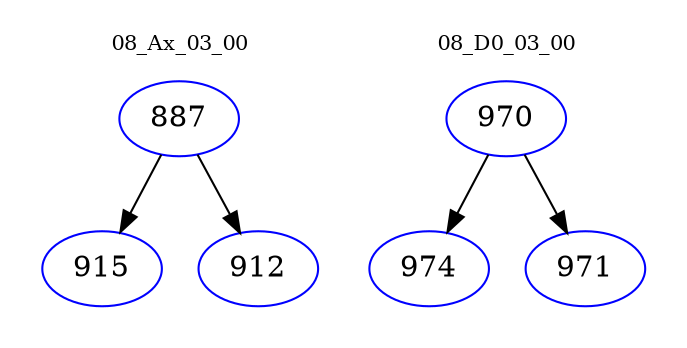 digraph{
subgraph cluster_0 {
color = white
label = "08_Ax_03_00";
fontsize=10;
T0_887 [label="887", color="blue"]
T0_887 -> T0_915 [color="black"]
T0_915 [label="915", color="blue"]
T0_887 -> T0_912 [color="black"]
T0_912 [label="912", color="blue"]
}
subgraph cluster_1 {
color = white
label = "08_D0_03_00";
fontsize=10;
T1_970 [label="970", color="blue"]
T1_970 -> T1_974 [color="black"]
T1_974 [label="974", color="blue"]
T1_970 -> T1_971 [color="black"]
T1_971 [label="971", color="blue"]
}
}
